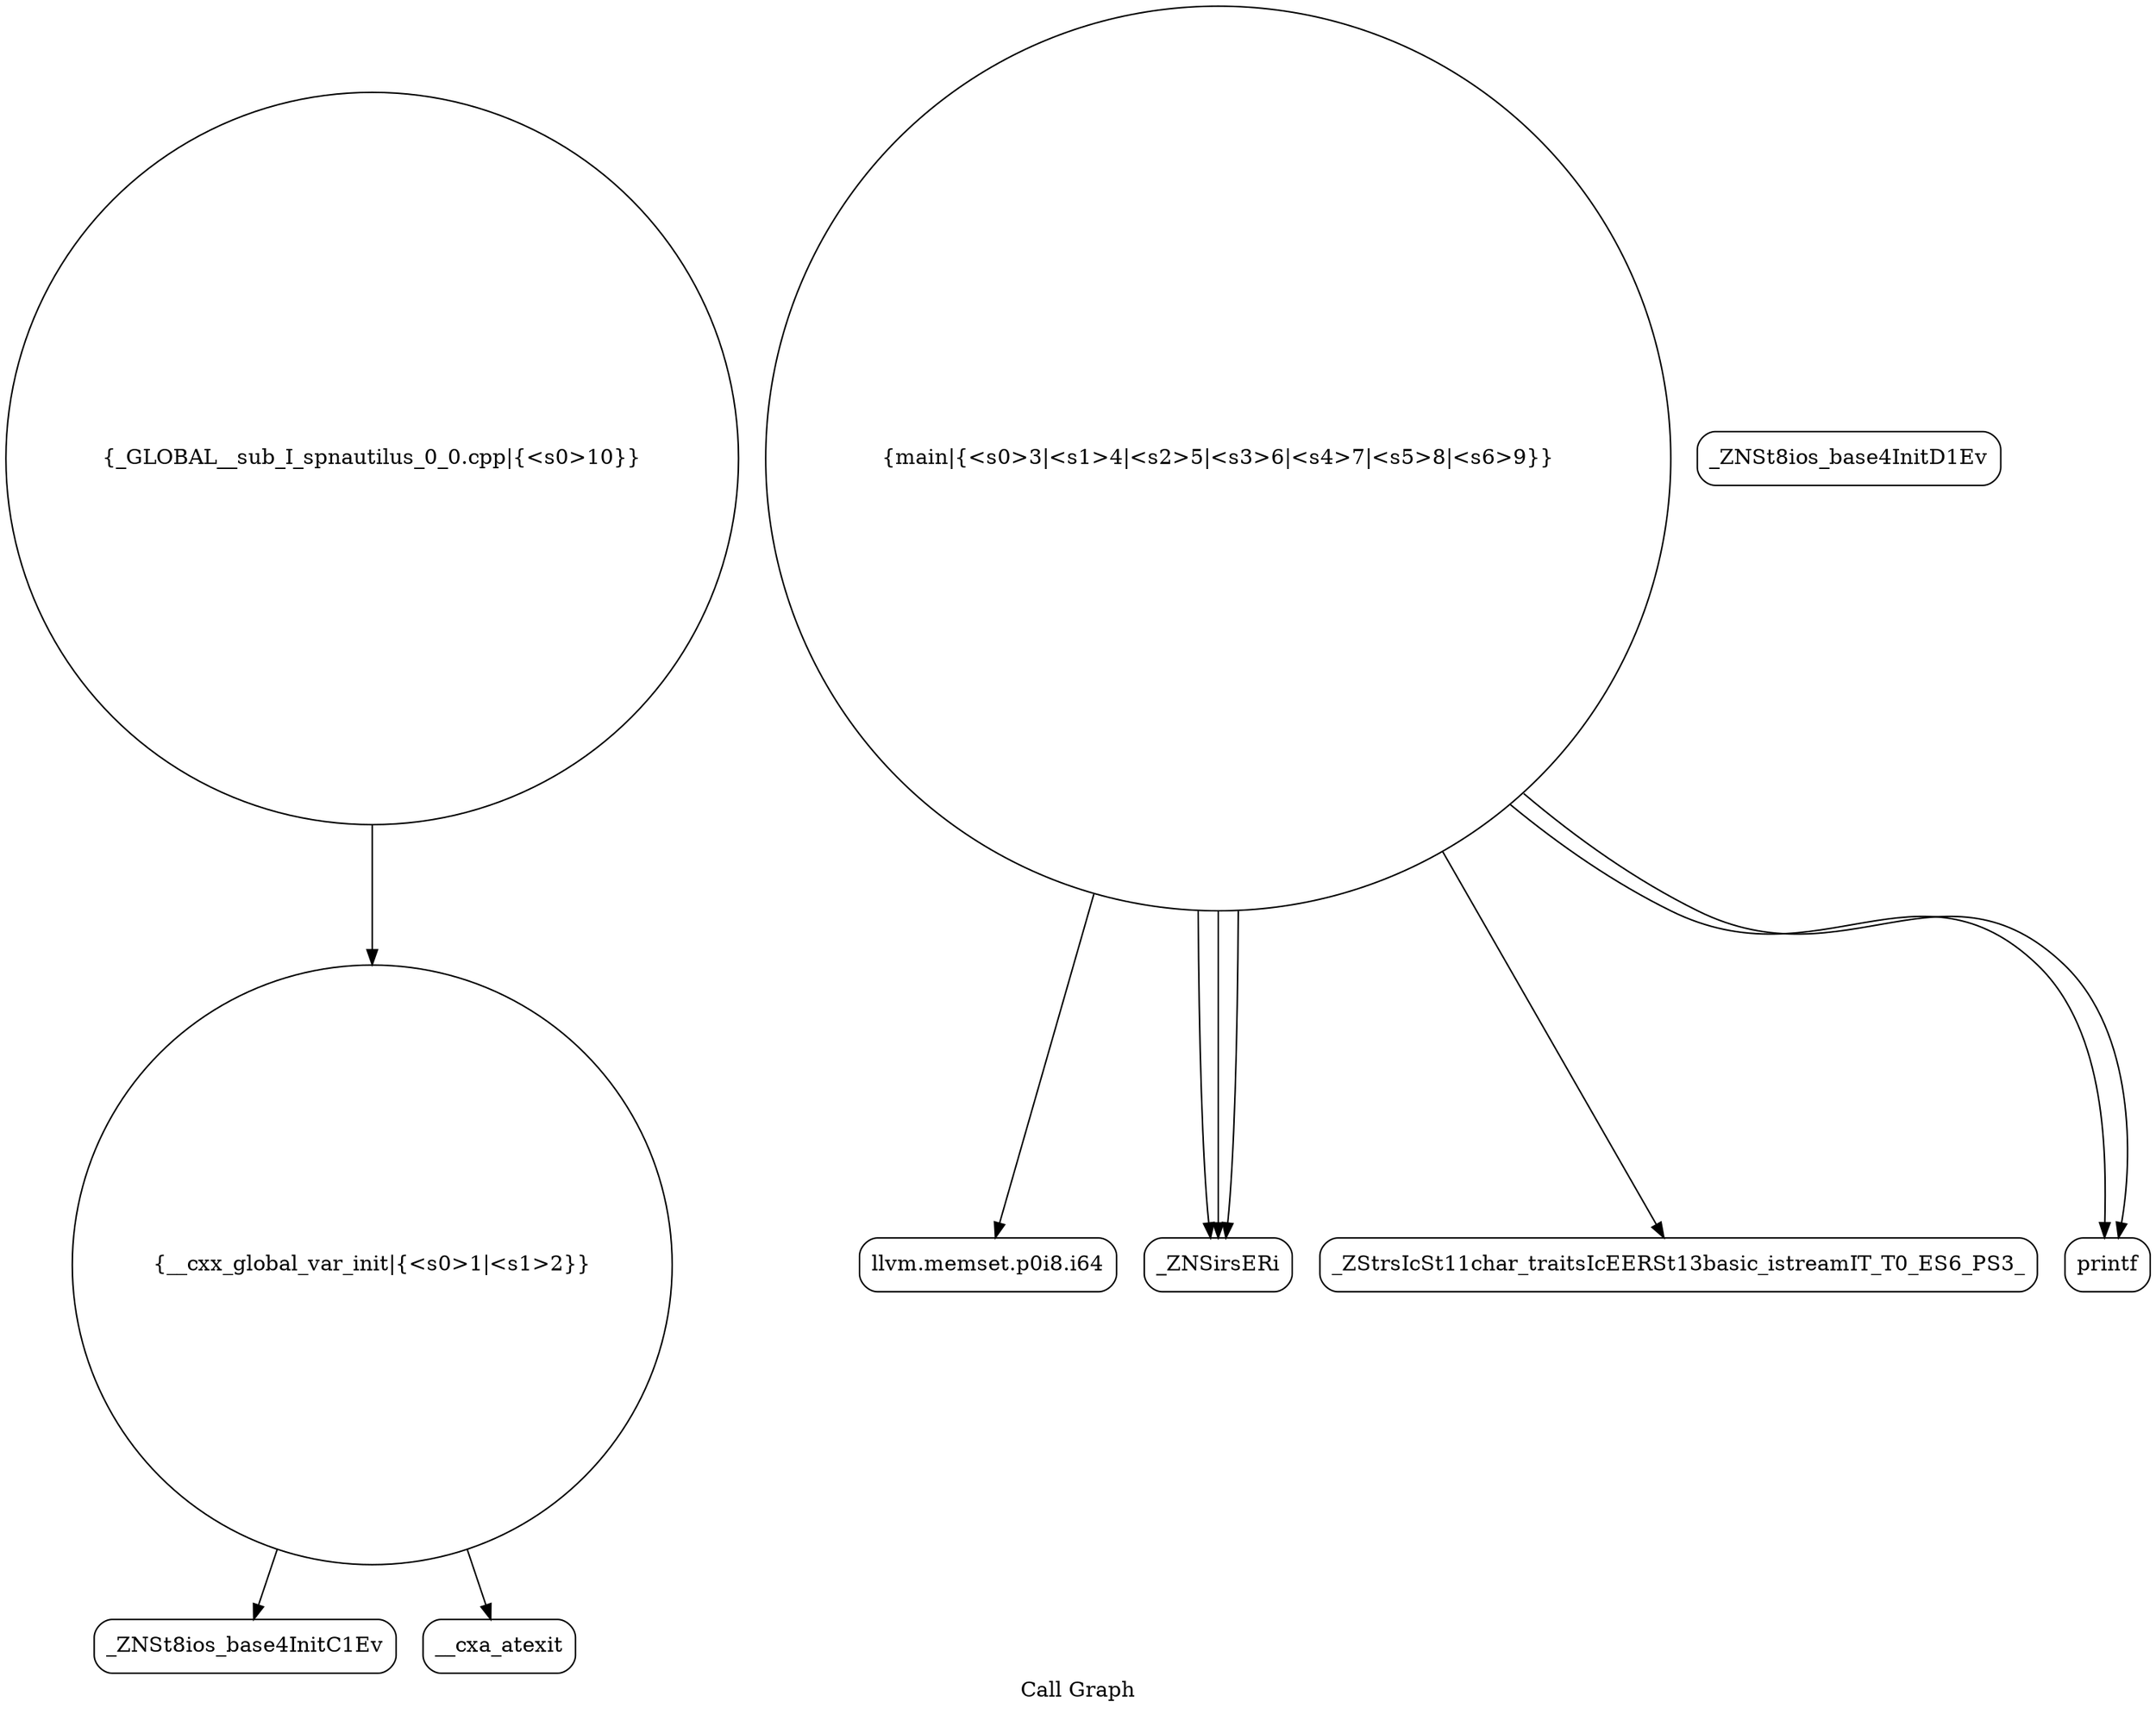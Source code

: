 digraph "Call Graph" {
	label="Call Graph";

	Node0x55dd6c45b6e0 [shape=record,shape=circle,label="{__cxx_global_var_init|{<s0>1|<s1>2}}"];
	Node0x55dd6c45b6e0:s0 -> Node0x55dd6c45bb70[color=black];
	Node0x55dd6c45b6e0:s1 -> Node0x55dd6c45bc70[color=black];
	Node0x55dd6c45be70 [shape=record,shape=Mrecord,label="{llvm.memset.p0i8.i64}"];
	Node0x55dd6c45bbf0 [shape=record,shape=Mrecord,label="{_ZNSt8ios_base4InitD1Ev}"];
	Node0x55dd6c45bf70 [shape=record,shape=circle,label="{_GLOBAL__sub_I_spnautilus_0_0.cpp|{<s0>10}}"];
	Node0x55dd6c45bf70:s0 -> Node0x55dd6c45b6e0[color=black];
	Node0x55dd6c45bcf0 [shape=record,shape=circle,label="{main|{<s0>3|<s1>4|<s2>5|<s3>6|<s4>7|<s5>8|<s6>9}}"];
	Node0x55dd6c45bcf0:s0 -> Node0x55dd6c45bd70[color=black];
	Node0x55dd6c45bcf0:s1 -> Node0x55dd6c45bd70[color=black];
	Node0x55dd6c45bcf0:s2 -> Node0x55dd6c45bd70[color=black];
	Node0x55dd6c45bcf0:s3 -> Node0x55dd6c45bdf0[color=black];
	Node0x55dd6c45bcf0:s4 -> Node0x55dd6c45be70[color=black];
	Node0x55dd6c45bcf0:s5 -> Node0x55dd6c45bef0[color=black];
	Node0x55dd6c45bcf0:s6 -> Node0x55dd6c45bef0[color=black];
	Node0x55dd6c45bdf0 [shape=record,shape=Mrecord,label="{_ZStrsIcSt11char_traitsIcEERSt13basic_istreamIT_T0_ES6_PS3_}"];
	Node0x55dd6c45bb70 [shape=record,shape=Mrecord,label="{_ZNSt8ios_base4InitC1Ev}"];
	Node0x55dd6c45bef0 [shape=record,shape=Mrecord,label="{printf}"];
	Node0x55dd6c45bc70 [shape=record,shape=Mrecord,label="{__cxa_atexit}"];
	Node0x55dd6c45bd70 [shape=record,shape=Mrecord,label="{_ZNSirsERi}"];
}
